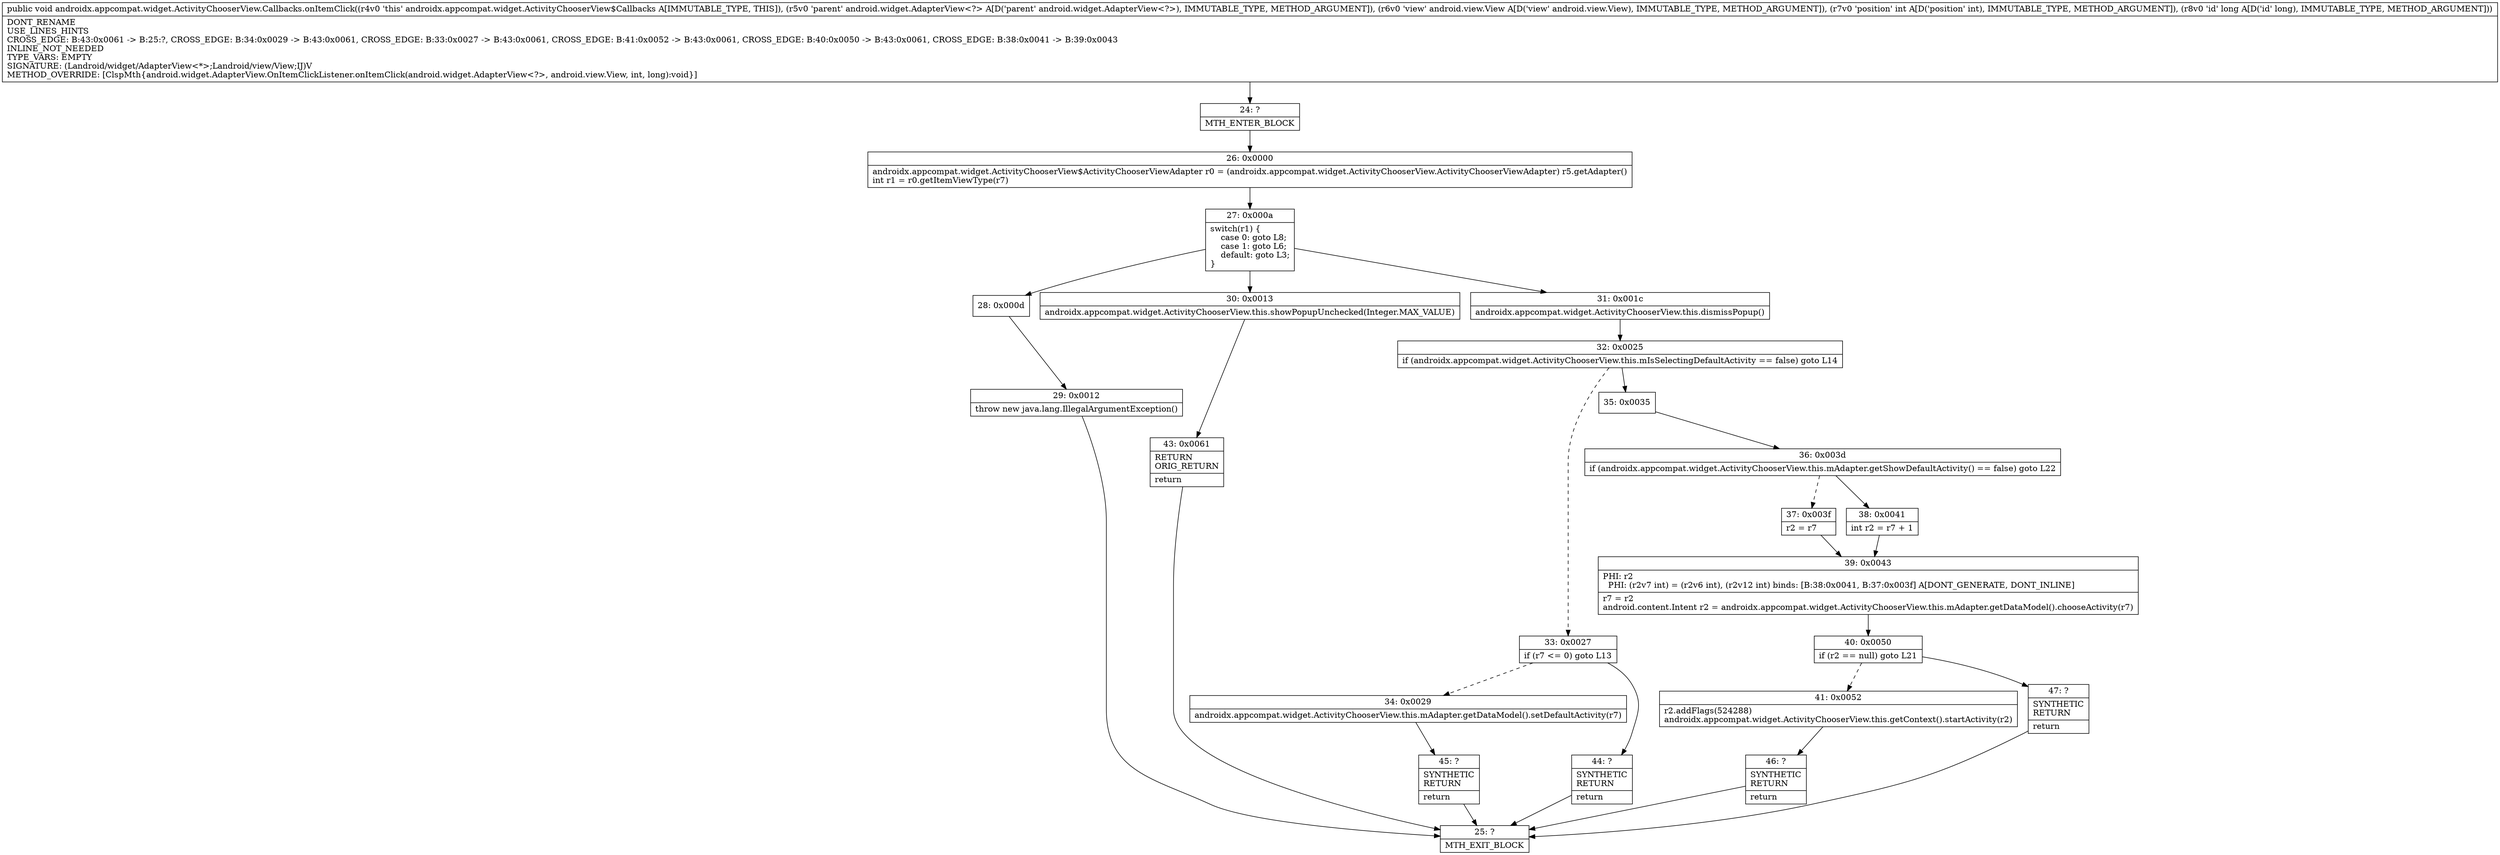 digraph "CFG forandroidx.appcompat.widget.ActivityChooserView.Callbacks.onItemClick(Landroid\/widget\/AdapterView;Landroid\/view\/View;IJ)V" {
Node_24 [shape=record,label="{24\:\ ?|MTH_ENTER_BLOCK\l}"];
Node_26 [shape=record,label="{26\:\ 0x0000|androidx.appcompat.widget.ActivityChooserView$ActivityChooserViewAdapter r0 = (androidx.appcompat.widget.ActivityChooserView.ActivityChooserViewAdapter) r5.getAdapter()\lint r1 = r0.getItemViewType(r7)\l}"];
Node_27 [shape=record,label="{27\:\ 0x000a|switch(r1) \{\l    case 0: goto L8;\l    case 1: goto L6;\l    default: goto L3;\l\}\l}"];
Node_28 [shape=record,label="{28\:\ 0x000d}"];
Node_29 [shape=record,label="{29\:\ 0x0012|throw new java.lang.IllegalArgumentException()\l}"];
Node_25 [shape=record,label="{25\:\ ?|MTH_EXIT_BLOCK\l}"];
Node_30 [shape=record,label="{30\:\ 0x0013|androidx.appcompat.widget.ActivityChooserView.this.showPopupUnchecked(Integer.MAX_VALUE)\l}"];
Node_43 [shape=record,label="{43\:\ 0x0061|RETURN\lORIG_RETURN\l|return\l}"];
Node_31 [shape=record,label="{31\:\ 0x001c|androidx.appcompat.widget.ActivityChooserView.this.dismissPopup()\l}"];
Node_32 [shape=record,label="{32\:\ 0x0025|if (androidx.appcompat.widget.ActivityChooserView.this.mIsSelectingDefaultActivity == false) goto L14\l}"];
Node_33 [shape=record,label="{33\:\ 0x0027|if (r7 \<= 0) goto L13\l}"];
Node_34 [shape=record,label="{34\:\ 0x0029|androidx.appcompat.widget.ActivityChooserView.this.mAdapter.getDataModel().setDefaultActivity(r7)\l}"];
Node_45 [shape=record,label="{45\:\ ?|SYNTHETIC\lRETURN\l|return\l}"];
Node_44 [shape=record,label="{44\:\ ?|SYNTHETIC\lRETURN\l|return\l}"];
Node_35 [shape=record,label="{35\:\ 0x0035}"];
Node_36 [shape=record,label="{36\:\ 0x003d|if (androidx.appcompat.widget.ActivityChooserView.this.mAdapter.getShowDefaultActivity() == false) goto L22\l}"];
Node_37 [shape=record,label="{37\:\ 0x003f|r2 = r7\l}"];
Node_39 [shape=record,label="{39\:\ 0x0043|PHI: r2 \l  PHI: (r2v7 int) = (r2v6 int), (r2v12 int) binds: [B:38:0x0041, B:37:0x003f] A[DONT_GENERATE, DONT_INLINE]\l|r7 = r2\landroid.content.Intent r2 = androidx.appcompat.widget.ActivityChooserView.this.mAdapter.getDataModel().chooseActivity(r7)\l}"];
Node_40 [shape=record,label="{40\:\ 0x0050|if (r2 == null) goto L21\l}"];
Node_41 [shape=record,label="{41\:\ 0x0052|r2.addFlags(524288)\landroidx.appcompat.widget.ActivityChooserView.this.getContext().startActivity(r2)\l}"];
Node_46 [shape=record,label="{46\:\ ?|SYNTHETIC\lRETURN\l|return\l}"];
Node_47 [shape=record,label="{47\:\ ?|SYNTHETIC\lRETURN\l|return\l}"];
Node_38 [shape=record,label="{38\:\ 0x0041|int r2 = r7 + 1\l}"];
MethodNode[shape=record,label="{public void androidx.appcompat.widget.ActivityChooserView.Callbacks.onItemClick((r4v0 'this' androidx.appcompat.widget.ActivityChooserView$Callbacks A[IMMUTABLE_TYPE, THIS]), (r5v0 'parent' android.widget.AdapterView\<?\> A[D('parent' android.widget.AdapterView\<?\>), IMMUTABLE_TYPE, METHOD_ARGUMENT]), (r6v0 'view' android.view.View A[D('view' android.view.View), IMMUTABLE_TYPE, METHOD_ARGUMENT]), (r7v0 'position' int A[D('position' int), IMMUTABLE_TYPE, METHOD_ARGUMENT]), (r8v0 'id' long A[D('id' long), IMMUTABLE_TYPE, METHOD_ARGUMENT]))  | DONT_RENAME\lUSE_LINES_HINTS\lCROSS_EDGE: B:43:0x0061 \-\> B:25:?, CROSS_EDGE: B:34:0x0029 \-\> B:43:0x0061, CROSS_EDGE: B:33:0x0027 \-\> B:43:0x0061, CROSS_EDGE: B:41:0x0052 \-\> B:43:0x0061, CROSS_EDGE: B:40:0x0050 \-\> B:43:0x0061, CROSS_EDGE: B:38:0x0041 \-\> B:39:0x0043\lINLINE_NOT_NEEDED\lTYPE_VARS: EMPTY\lSIGNATURE: (Landroid\/widget\/AdapterView\<*\>;Landroid\/view\/View;IJ)V\lMETHOD_OVERRIDE: [ClspMth\{android.widget.AdapterView.OnItemClickListener.onItemClick(android.widget.AdapterView\<?\>, android.view.View, int, long):void\}]\l}"];
MethodNode -> Node_24;Node_24 -> Node_26;
Node_26 -> Node_27;
Node_27 -> Node_28;
Node_27 -> Node_30;
Node_27 -> Node_31;
Node_28 -> Node_29;
Node_29 -> Node_25;
Node_30 -> Node_43;
Node_43 -> Node_25;
Node_31 -> Node_32;
Node_32 -> Node_33[style=dashed];
Node_32 -> Node_35;
Node_33 -> Node_34[style=dashed];
Node_33 -> Node_44;
Node_34 -> Node_45;
Node_45 -> Node_25;
Node_44 -> Node_25;
Node_35 -> Node_36;
Node_36 -> Node_37[style=dashed];
Node_36 -> Node_38;
Node_37 -> Node_39;
Node_39 -> Node_40;
Node_40 -> Node_41[style=dashed];
Node_40 -> Node_47;
Node_41 -> Node_46;
Node_46 -> Node_25;
Node_47 -> Node_25;
Node_38 -> Node_39;
}


